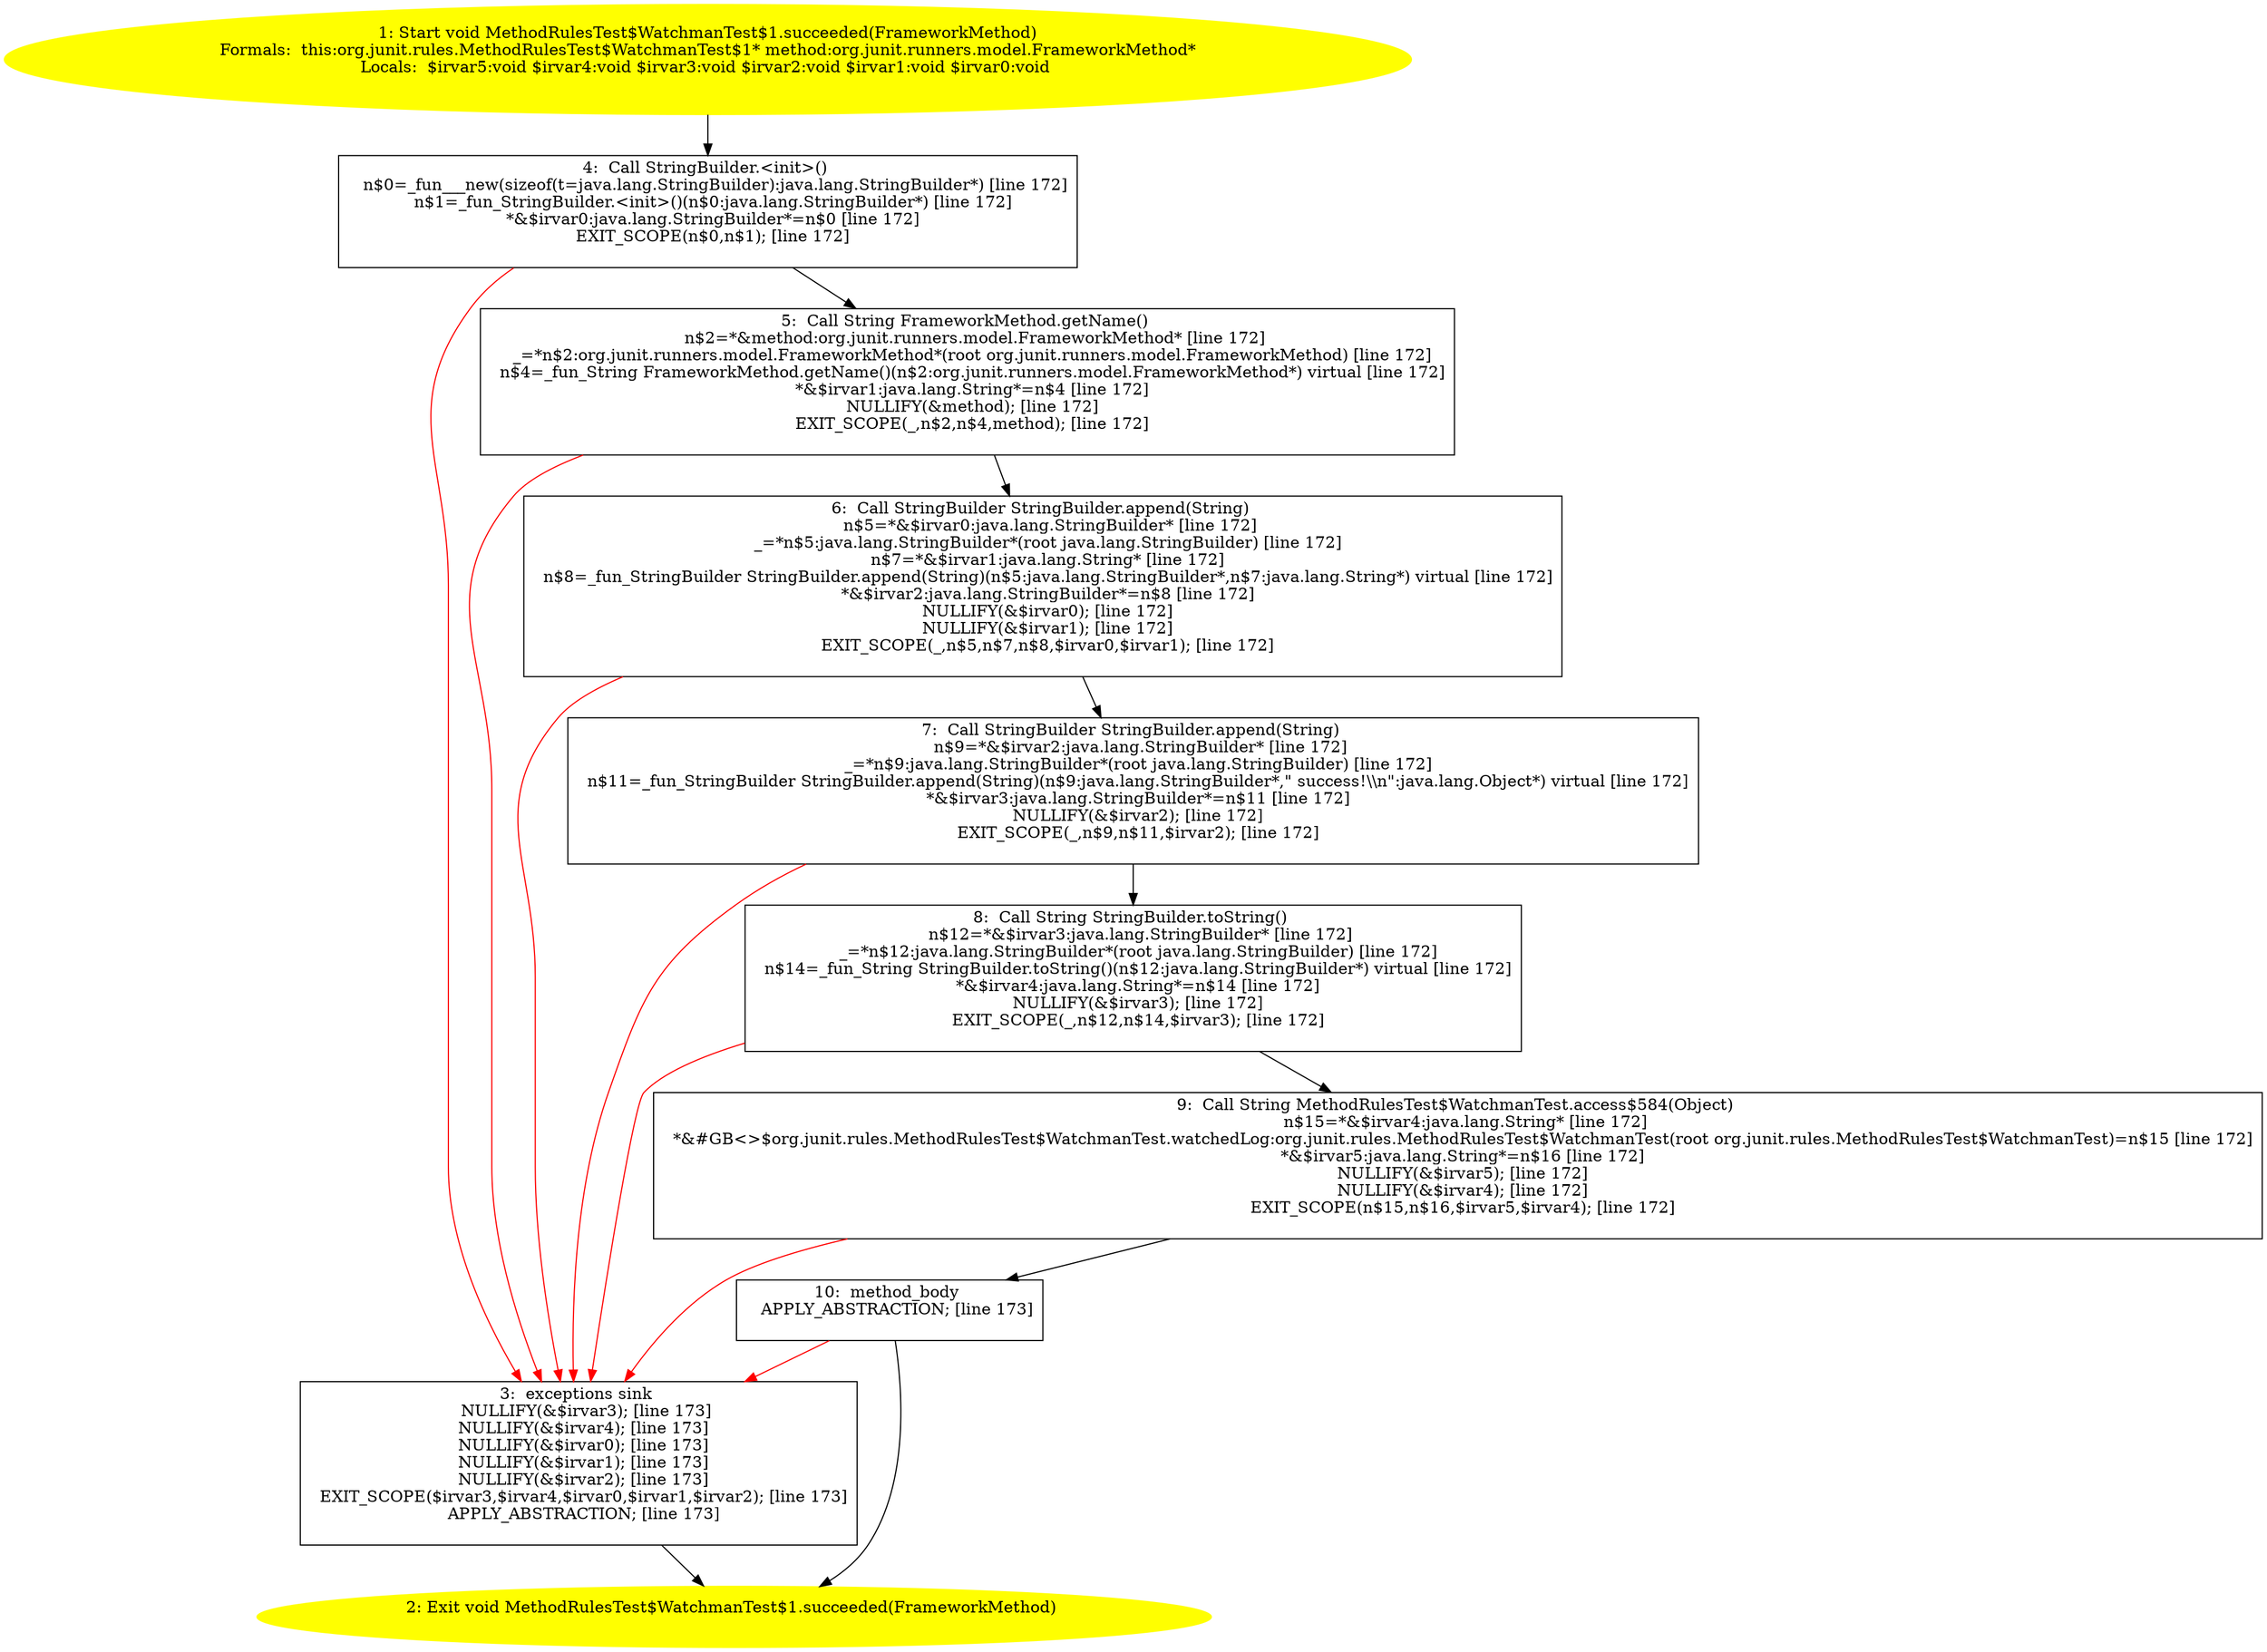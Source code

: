 /* @generated */
digraph cfg {
"org.junit.rules.MethodRulesTest$WatchmanTest$1.succeeded(org.junit.runners.model.FrameworkMethod):vo.4c1ec28ecc62a01211b6add7a866547a_1" [label="1: Start void MethodRulesTest$WatchmanTest$1.succeeded(FrameworkMethod)\nFormals:  this:org.junit.rules.MethodRulesTest$WatchmanTest$1* method:org.junit.runners.model.FrameworkMethod*\nLocals:  $irvar5:void $irvar4:void $irvar3:void $irvar2:void $irvar1:void $irvar0:void \n  " color=yellow style=filled]
	

	 "org.junit.rules.MethodRulesTest$WatchmanTest$1.succeeded(org.junit.runners.model.FrameworkMethod):vo.4c1ec28ecc62a01211b6add7a866547a_1" -> "org.junit.rules.MethodRulesTest$WatchmanTest$1.succeeded(org.junit.runners.model.FrameworkMethod):vo.4c1ec28ecc62a01211b6add7a866547a_4" ;
"org.junit.rules.MethodRulesTest$WatchmanTest$1.succeeded(org.junit.runners.model.FrameworkMethod):vo.4c1ec28ecc62a01211b6add7a866547a_2" [label="2: Exit void MethodRulesTest$WatchmanTest$1.succeeded(FrameworkMethod) \n  " color=yellow style=filled]
	

"org.junit.rules.MethodRulesTest$WatchmanTest$1.succeeded(org.junit.runners.model.FrameworkMethod):vo.4c1ec28ecc62a01211b6add7a866547a_3" [label="3:  exceptions sink \n   NULLIFY(&$irvar3); [line 173]\n  NULLIFY(&$irvar4); [line 173]\n  NULLIFY(&$irvar0); [line 173]\n  NULLIFY(&$irvar1); [line 173]\n  NULLIFY(&$irvar2); [line 173]\n  EXIT_SCOPE($irvar3,$irvar4,$irvar0,$irvar1,$irvar2); [line 173]\n  APPLY_ABSTRACTION; [line 173]\n " shape="box"]
	

	 "org.junit.rules.MethodRulesTest$WatchmanTest$1.succeeded(org.junit.runners.model.FrameworkMethod):vo.4c1ec28ecc62a01211b6add7a866547a_3" -> "org.junit.rules.MethodRulesTest$WatchmanTest$1.succeeded(org.junit.runners.model.FrameworkMethod):vo.4c1ec28ecc62a01211b6add7a866547a_2" ;
"org.junit.rules.MethodRulesTest$WatchmanTest$1.succeeded(org.junit.runners.model.FrameworkMethod):vo.4c1ec28ecc62a01211b6add7a866547a_4" [label="4:  Call StringBuilder.<init>() \n   n$0=_fun___new(sizeof(t=java.lang.StringBuilder):java.lang.StringBuilder*) [line 172]\n  n$1=_fun_StringBuilder.<init>()(n$0:java.lang.StringBuilder*) [line 172]\n  *&$irvar0:java.lang.StringBuilder*=n$0 [line 172]\n  EXIT_SCOPE(n$0,n$1); [line 172]\n " shape="box"]
	

	 "org.junit.rules.MethodRulesTest$WatchmanTest$1.succeeded(org.junit.runners.model.FrameworkMethod):vo.4c1ec28ecc62a01211b6add7a866547a_4" -> "org.junit.rules.MethodRulesTest$WatchmanTest$1.succeeded(org.junit.runners.model.FrameworkMethod):vo.4c1ec28ecc62a01211b6add7a866547a_5" ;
	 "org.junit.rules.MethodRulesTest$WatchmanTest$1.succeeded(org.junit.runners.model.FrameworkMethod):vo.4c1ec28ecc62a01211b6add7a866547a_4" -> "org.junit.rules.MethodRulesTest$WatchmanTest$1.succeeded(org.junit.runners.model.FrameworkMethod):vo.4c1ec28ecc62a01211b6add7a866547a_3" [color="red" ];
"org.junit.rules.MethodRulesTest$WatchmanTest$1.succeeded(org.junit.runners.model.FrameworkMethod):vo.4c1ec28ecc62a01211b6add7a866547a_5" [label="5:  Call String FrameworkMethod.getName() \n   n$2=*&method:org.junit.runners.model.FrameworkMethod* [line 172]\n  _=*n$2:org.junit.runners.model.FrameworkMethod*(root org.junit.runners.model.FrameworkMethod) [line 172]\n  n$4=_fun_String FrameworkMethod.getName()(n$2:org.junit.runners.model.FrameworkMethod*) virtual [line 172]\n  *&$irvar1:java.lang.String*=n$4 [line 172]\n  NULLIFY(&method); [line 172]\n  EXIT_SCOPE(_,n$2,n$4,method); [line 172]\n " shape="box"]
	

	 "org.junit.rules.MethodRulesTest$WatchmanTest$1.succeeded(org.junit.runners.model.FrameworkMethod):vo.4c1ec28ecc62a01211b6add7a866547a_5" -> "org.junit.rules.MethodRulesTest$WatchmanTest$1.succeeded(org.junit.runners.model.FrameworkMethod):vo.4c1ec28ecc62a01211b6add7a866547a_6" ;
	 "org.junit.rules.MethodRulesTest$WatchmanTest$1.succeeded(org.junit.runners.model.FrameworkMethod):vo.4c1ec28ecc62a01211b6add7a866547a_5" -> "org.junit.rules.MethodRulesTest$WatchmanTest$1.succeeded(org.junit.runners.model.FrameworkMethod):vo.4c1ec28ecc62a01211b6add7a866547a_3" [color="red" ];
"org.junit.rules.MethodRulesTest$WatchmanTest$1.succeeded(org.junit.runners.model.FrameworkMethod):vo.4c1ec28ecc62a01211b6add7a866547a_6" [label="6:  Call StringBuilder StringBuilder.append(String) \n   n$5=*&$irvar0:java.lang.StringBuilder* [line 172]\n  _=*n$5:java.lang.StringBuilder*(root java.lang.StringBuilder) [line 172]\n  n$7=*&$irvar1:java.lang.String* [line 172]\n  n$8=_fun_StringBuilder StringBuilder.append(String)(n$5:java.lang.StringBuilder*,n$7:java.lang.String*) virtual [line 172]\n  *&$irvar2:java.lang.StringBuilder*=n$8 [line 172]\n  NULLIFY(&$irvar0); [line 172]\n  NULLIFY(&$irvar1); [line 172]\n  EXIT_SCOPE(_,n$5,n$7,n$8,$irvar0,$irvar1); [line 172]\n " shape="box"]
	

	 "org.junit.rules.MethodRulesTest$WatchmanTest$1.succeeded(org.junit.runners.model.FrameworkMethod):vo.4c1ec28ecc62a01211b6add7a866547a_6" -> "org.junit.rules.MethodRulesTest$WatchmanTest$1.succeeded(org.junit.runners.model.FrameworkMethod):vo.4c1ec28ecc62a01211b6add7a866547a_7" ;
	 "org.junit.rules.MethodRulesTest$WatchmanTest$1.succeeded(org.junit.runners.model.FrameworkMethod):vo.4c1ec28ecc62a01211b6add7a866547a_6" -> "org.junit.rules.MethodRulesTest$WatchmanTest$1.succeeded(org.junit.runners.model.FrameworkMethod):vo.4c1ec28ecc62a01211b6add7a866547a_3" [color="red" ];
"org.junit.rules.MethodRulesTest$WatchmanTest$1.succeeded(org.junit.runners.model.FrameworkMethod):vo.4c1ec28ecc62a01211b6add7a866547a_7" [label="7:  Call StringBuilder StringBuilder.append(String) \n   n$9=*&$irvar2:java.lang.StringBuilder* [line 172]\n  _=*n$9:java.lang.StringBuilder*(root java.lang.StringBuilder) [line 172]\n  n$11=_fun_StringBuilder StringBuilder.append(String)(n$9:java.lang.StringBuilder*,\" success!\\\\n\":java.lang.Object*) virtual [line 172]\n  *&$irvar3:java.lang.StringBuilder*=n$11 [line 172]\n  NULLIFY(&$irvar2); [line 172]\n  EXIT_SCOPE(_,n$9,n$11,$irvar2); [line 172]\n " shape="box"]
	

	 "org.junit.rules.MethodRulesTest$WatchmanTest$1.succeeded(org.junit.runners.model.FrameworkMethod):vo.4c1ec28ecc62a01211b6add7a866547a_7" -> "org.junit.rules.MethodRulesTest$WatchmanTest$1.succeeded(org.junit.runners.model.FrameworkMethod):vo.4c1ec28ecc62a01211b6add7a866547a_8" ;
	 "org.junit.rules.MethodRulesTest$WatchmanTest$1.succeeded(org.junit.runners.model.FrameworkMethod):vo.4c1ec28ecc62a01211b6add7a866547a_7" -> "org.junit.rules.MethodRulesTest$WatchmanTest$1.succeeded(org.junit.runners.model.FrameworkMethod):vo.4c1ec28ecc62a01211b6add7a866547a_3" [color="red" ];
"org.junit.rules.MethodRulesTest$WatchmanTest$1.succeeded(org.junit.runners.model.FrameworkMethod):vo.4c1ec28ecc62a01211b6add7a866547a_8" [label="8:  Call String StringBuilder.toString() \n   n$12=*&$irvar3:java.lang.StringBuilder* [line 172]\n  _=*n$12:java.lang.StringBuilder*(root java.lang.StringBuilder) [line 172]\n  n$14=_fun_String StringBuilder.toString()(n$12:java.lang.StringBuilder*) virtual [line 172]\n  *&$irvar4:java.lang.String*=n$14 [line 172]\n  NULLIFY(&$irvar3); [line 172]\n  EXIT_SCOPE(_,n$12,n$14,$irvar3); [line 172]\n " shape="box"]
	

	 "org.junit.rules.MethodRulesTest$WatchmanTest$1.succeeded(org.junit.runners.model.FrameworkMethod):vo.4c1ec28ecc62a01211b6add7a866547a_8" -> "org.junit.rules.MethodRulesTest$WatchmanTest$1.succeeded(org.junit.runners.model.FrameworkMethod):vo.4c1ec28ecc62a01211b6add7a866547a_9" ;
	 "org.junit.rules.MethodRulesTest$WatchmanTest$1.succeeded(org.junit.runners.model.FrameworkMethod):vo.4c1ec28ecc62a01211b6add7a866547a_8" -> "org.junit.rules.MethodRulesTest$WatchmanTest$1.succeeded(org.junit.runners.model.FrameworkMethod):vo.4c1ec28ecc62a01211b6add7a866547a_3" [color="red" ];
"org.junit.rules.MethodRulesTest$WatchmanTest$1.succeeded(org.junit.runners.model.FrameworkMethod):vo.4c1ec28ecc62a01211b6add7a866547a_9" [label="9:  Call String MethodRulesTest$WatchmanTest.access$584(Object) \n   n$15=*&$irvar4:java.lang.String* [line 172]\n  *&#GB<>$org.junit.rules.MethodRulesTest$WatchmanTest.watchedLog:org.junit.rules.MethodRulesTest$WatchmanTest(root org.junit.rules.MethodRulesTest$WatchmanTest)=n$15 [line 172]\n  *&$irvar5:java.lang.String*=n$16 [line 172]\n  NULLIFY(&$irvar5); [line 172]\n  NULLIFY(&$irvar4); [line 172]\n  EXIT_SCOPE(n$15,n$16,$irvar5,$irvar4); [line 172]\n " shape="box"]
	

	 "org.junit.rules.MethodRulesTest$WatchmanTest$1.succeeded(org.junit.runners.model.FrameworkMethod):vo.4c1ec28ecc62a01211b6add7a866547a_9" -> "org.junit.rules.MethodRulesTest$WatchmanTest$1.succeeded(org.junit.runners.model.FrameworkMethod):vo.4c1ec28ecc62a01211b6add7a866547a_10" ;
	 "org.junit.rules.MethodRulesTest$WatchmanTest$1.succeeded(org.junit.runners.model.FrameworkMethod):vo.4c1ec28ecc62a01211b6add7a866547a_9" -> "org.junit.rules.MethodRulesTest$WatchmanTest$1.succeeded(org.junit.runners.model.FrameworkMethod):vo.4c1ec28ecc62a01211b6add7a866547a_3" [color="red" ];
"org.junit.rules.MethodRulesTest$WatchmanTest$1.succeeded(org.junit.runners.model.FrameworkMethod):vo.4c1ec28ecc62a01211b6add7a866547a_10" [label="10:  method_body \n   APPLY_ABSTRACTION; [line 173]\n " shape="box"]
	

	 "org.junit.rules.MethodRulesTest$WatchmanTest$1.succeeded(org.junit.runners.model.FrameworkMethod):vo.4c1ec28ecc62a01211b6add7a866547a_10" -> "org.junit.rules.MethodRulesTest$WatchmanTest$1.succeeded(org.junit.runners.model.FrameworkMethod):vo.4c1ec28ecc62a01211b6add7a866547a_2" ;
	 "org.junit.rules.MethodRulesTest$WatchmanTest$1.succeeded(org.junit.runners.model.FrameworkMethod):vo.4c1ec28ecc62a01211b6add7a866547a_10" -> "org.junit.rules.MethodRulesTest$WatchmanTest$1.succeeded(org.junit.runners.model.FrameworkMethod):vo.4c1ec28ecc62a01211b6add7a866547a_3" [color="red" ];
}
